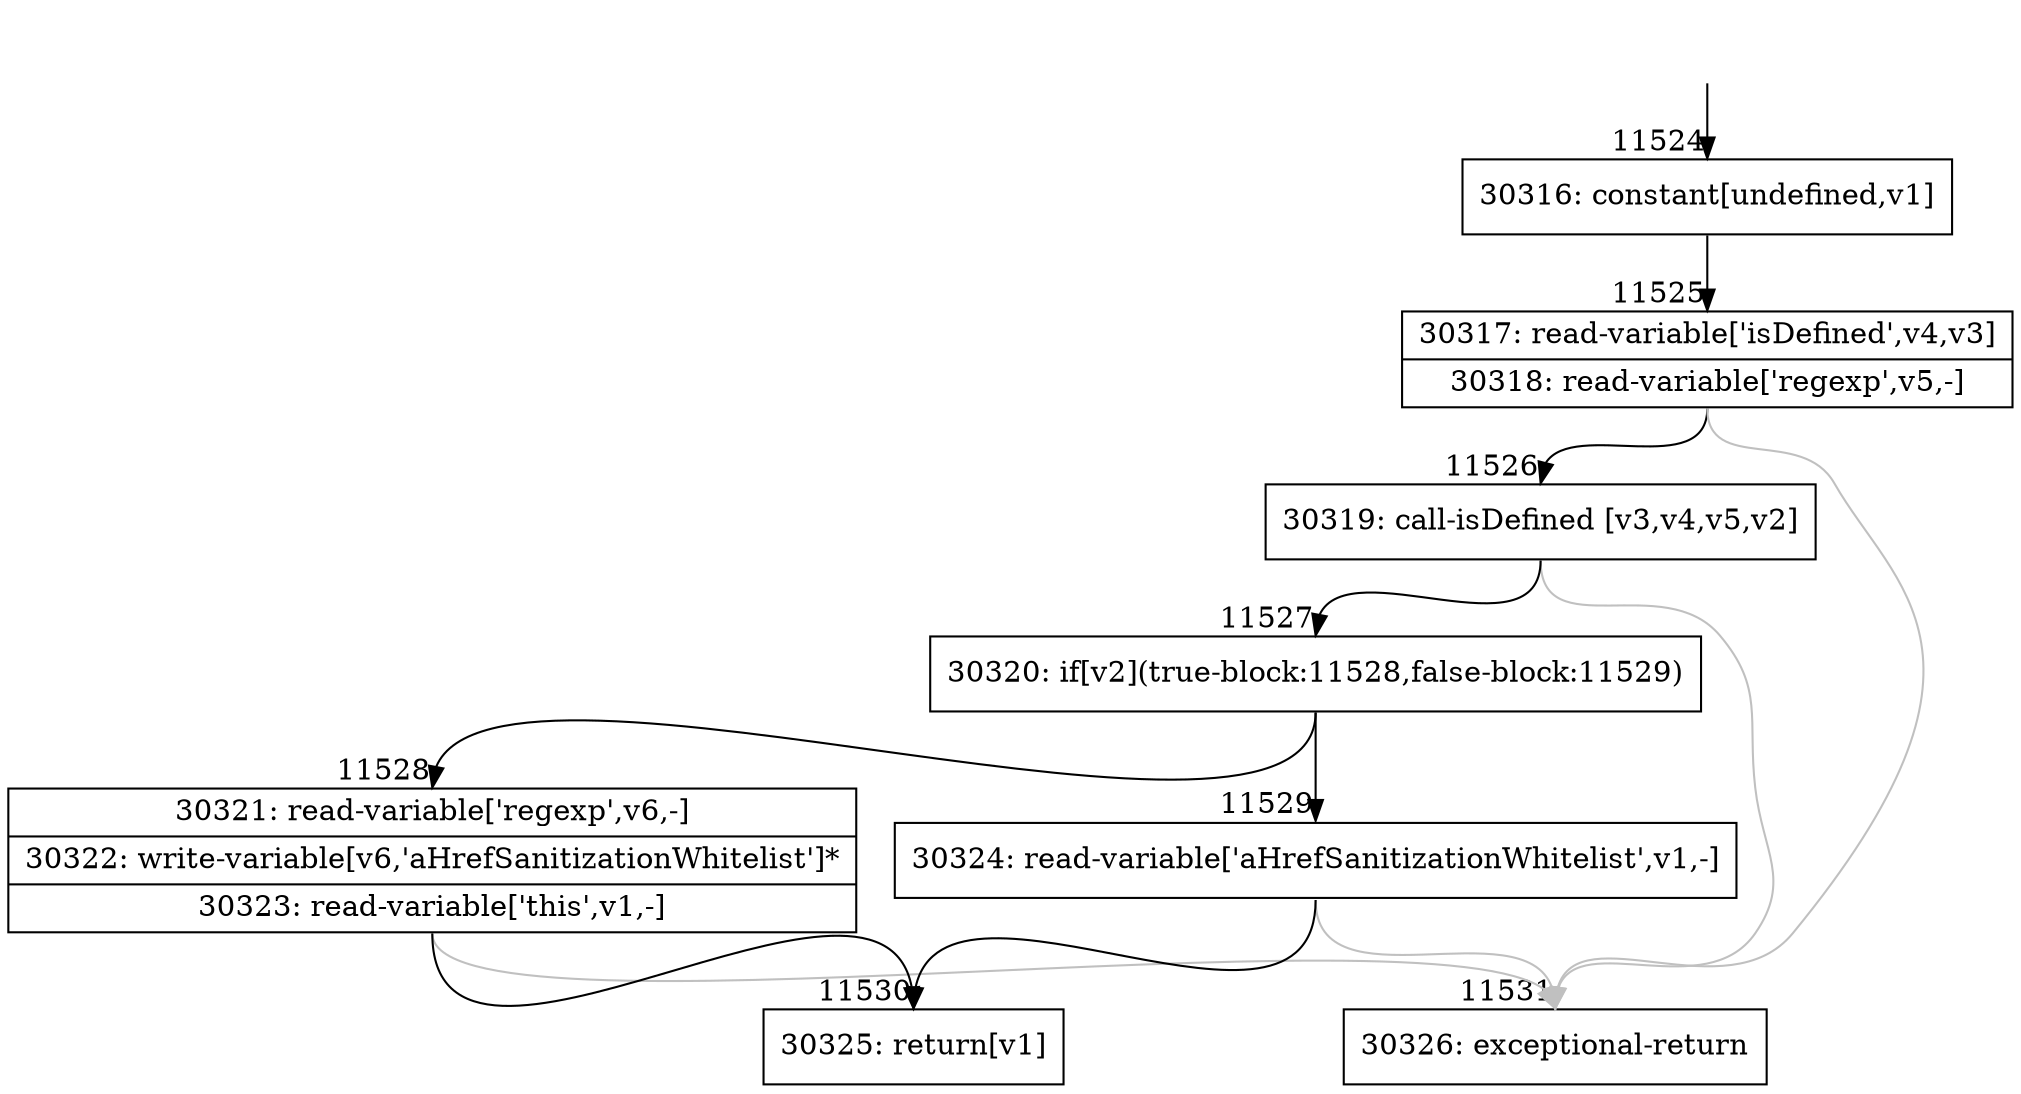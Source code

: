 digraph {
rankdir="TD"
BB_entry889[shape=none,label=""];
BB_entry889 -> BB11524 [tailport=s, headport=n, headlabel="    11524"]
BB11524 [shape=record label="{30316: constant[undefined,v1]}" ] 
BB11524 -> BB11525 [tailport=s, headport=n, headlabel="      11525"]
BB11525 [shape=record label="{30317: read-variable['isDefined',v4,v3]|30318: read-variable['regexp',v5,-]}" ] 
BB11525 -> BB11526 [tailport=s, headport=n, headlabel="      11526"]
BB11525 -> BB11531 [tailport=s, headport=n, color=gray, headlabel="      11531"]
BB11526 [shape=record label="{30319: call-isDefined [v3,v4,v5,v2]}" ] 
BB11526 -> BB11527 [tailport=s, headport=n, headlabel="      11527"]
BB11526 -> BB11531 [tailport=s, headport=n, color=gray]
BB11527 [shape=record label="{30320: if[v2](true-block:11528,false-block:11529)}" ] 
BB11527 -> BB11528 [tailport=s, headport=n, headlabel="      11528"]
BB11527 -> BB11529 [tailport=s, headport=n, headlabel="      11529"]
BB11528 [shape=record label="{30321: read-variable['regexp',v6,-]|30322: write-variable[v6,'aHrefSanitizationWhitelist']*|30323: read-variable['this',v1,-]}" ] 
BB11528 -> BB11530 [tailport=s, headport=n, headlabel="      11530"]
BB11528 -> BB11531 [tailport=s, headport=n, color=gray]
BB11529 [shape=record label="{30324: read-variable['aHrefSanitizationWhitelist',v1,-]}" ] 
BB11529 -> BB11530 [tailport=s, headport=n]
BB11529 -> BB11531 [tailport=s, headport=n, color=gray]
BB11530 [shape=record label="{30325: return[v1]}" ] 
BB11531 [shape=record label="{30326: exceptional-return}" ] 
//#$~ 16284
}
